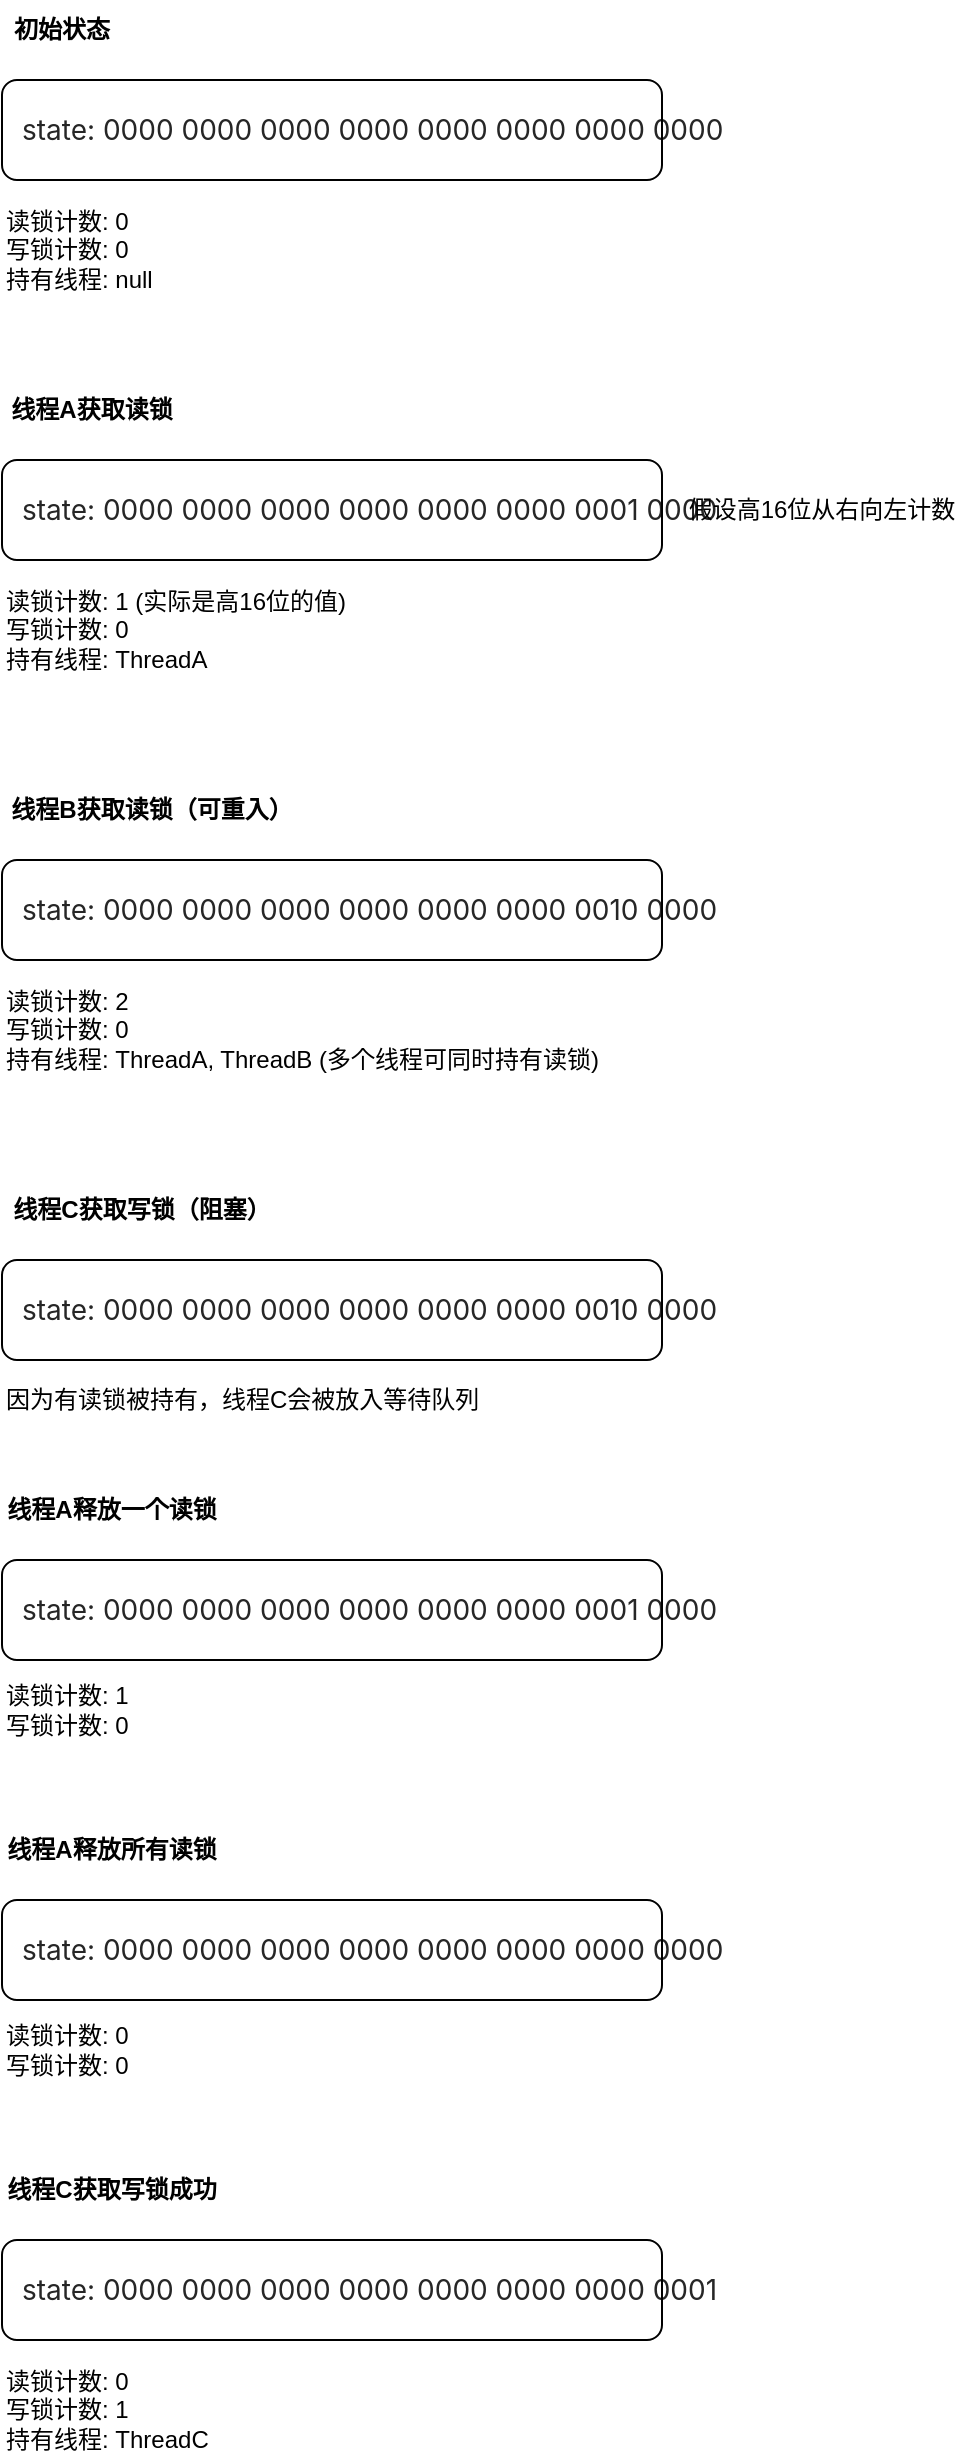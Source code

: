 <mxfile version="27.2.0">
  <diagram name="第 1 页" id="UUu-Jj6y3bTfBlUtvKG2">
    <mxGraphModel dx="1388" dy="673" grid="1" gridSize="10" guides="1" tooltips="1" connect="1" arrows="1" fold="1" page="1" pageScale="1" pageWidth="827" pageHeight="1169" math="0" shadow="0">
      <root>
        <mxCell id="0" />
        <mxCell id="1" parent="0" />
        <mxCell id="uwLhFG13DG_OA8l8_4Pm-31" value="" style="group" parent="1" vertex="1" connectable="0">
          <mxGeometry x="190" y="60" width="330" height="150" as="geometry" />
        </mxCell>
        <mxCell id="uwLhFG13DG_OA8l8_4Pm-1" value="" style="rounded=1;whiteSpace=wrap;html=1;" parent="uwLhFG13DG_OA8l8_4Pm-31" vertex="1">
          <mxGeometry y="40" width="330" height="50" as="geometry" />
        </mxCell>
        <mxCell id="uwLhFG13DG_OA8l8_4Pm-2" value="&lt;span style=&quot;color: rgba(0, 0, 0, 0.85); font-family: -apple-system, BlinkMacSystemFont, &amp;quot;Segoe UI&amp;quot;, Roboto, &amp;quot;Helvetica Neue&amp;quot;, Arial, &amp;quot;Noto Sans&amp;quot;, sans-serif, &amp;quot;Apple Color Emoji&amp;quot;, &amp;quot;Segoe UI Emoji&amp;quot;, &amp;quot;Segoe UI Symbol&amp;quot;, &amp;quot;Noto Color Emoji&amp;quot;; font-size: 14px; white-space: pre;&quot;&gt;state: 0000 0000 0000 0000 0000 0000 0000 0000&lt;br&gt;&lt;/span&gt;" style="text;strokeColor=none;align=left;fillColor=none;html=1;verticalAlign=middle;whiteSpace=wrap;rounded=0;" parent="uwLhFG13DG_OA8l8_4Pm-31" vertex="1">
          <mxGeometry x="7.5" y="50" width="315" height="30" as="geometry" />
        </mxCell>
        <mxCell id="uwLhFG13DG_OA8l8_4Pm-4" value="&lt;div&gt;读锁计数: 0&lt;/div&gt;&lt;div&gt;写锁计数: 0&lt;/div&gt;&lt;div&gt;持有线程: null&lt;/div&gt;" style="text;strokeColor=none;align=left;fillColor=none;html=1;verticalAlign=middle;whiteSpace=wrap;rounded=0;" parent="uwLhFG13DG_OA8l8_4Pm-31" vertex="1">
          <mxGeometry y="100" width="80" height="50" as="geometry" />
        </mxCell>
        <mxCell id="uwLhFG13DG_OA8l8_4Pm-5" value="&lt;b&gt;初始状态&lt;/b&gt;" style="text;strokeColor=none;align=center;fillColor=none;html=1;verticalAlign=middle;whiteSpace=wrap;rounded=0;" parent="uwLhFG13DG_OA8l8_4Pm-31" vertex="1">
          <mxGeometry width="60" height="30" as="geometry" />
        </mxCell>
        <mxCell id="uwLhFG13DG_OA8l8_4Pm-32" value="" style="group" parent="1" vertex="1" connectable="0">
          <mxGeometry x="190" y="250" width="480" height="150" as="geometry" />
        </mxCell>
        <mxCell id="uwLhFG13DG_OA8l8_4Pm-16" value="" style="rounded=1;whiteSpace=wrap;html=1;" parent="uwLhFG13DG_OA8l8_4Pm-32" vertex="1">
          <mxGeometry y="40" width="330" height="50" as="geometry" />
        </mxCell>
        <mxCell id="uwLhFG13DG_OA8l8_4Pm-18" value="&lt;div&gt;读锁计数: 1 (实际是高16位的值)&lt;/div&gt;&lt;div&gt;写锁计数: 0&lt;/div&gt;&lt;div&gt;持有线程: ThreadA&lt;/div&gt;" style="text;strokeColor=none;align=left;fillColor=none;html=1;verticalAlign=middle;whiteSpace=wrap;rounded=0;" parent="uwLhFG13DG_OA8l8_4Pm-32" vertex="1">
          <mxGeometry y="100" width="180" height="50" as="geometry" />
        </mxCell>
        <mxCell id="uwLhFG13DG_OA8l8_4Pm-19" value="&lt;b&gt;线程A获取读锁&lt;/b&gt;" style="text;strokeColor=none;align=center;fillColor=none;html=1;verticalAlign=middle;whiteSpace=wrap;rounded=0;" parent="uwLhFG13DG_OA8l8_4Pm-32" vertex="1">
          <mxGeometry width="90" height="30" as="geometry" />
        </mxCell>
        <mxCell id="uwLhFG13DG_OA8l8_4Pm-21" value="假设高16位从右向左计数" style="text;strokeColor=none;align=center;fillColor=none;html=1;verticalAlign=middle;whiteSpace=wrap;rounded=0;" parent="uwLhFG13DG_OA8l8_4Pm-32" vertex="1">
          <mxGeometry x="340" y="50" width="140" height="30" as="geometry" />
        </mxCell>
        <mxCell id="uwLhFG13DG_OA8l8_4Pm-22" value="&lt;span style=&quot;color: rgba(0, 0, 0, 0.85); font-family: -apple-system, BlinkMacSystemFont, &amp;quot;Segoe UI&amp;quot;, Roboto, &amp;quot;Helvetica Neue&amp;quot;, Arial, &amp;quot;Noto Sans&amp;quot;, sans-serif, &amp;quot;Apple Color Emoji&amp;quot;, &amp;quot;Segoe UI Emoji&amp;quot;, &amp;quot;Segoe UI Symbol&amp;quot;, &amp;quot;Noto Color Emoji&amp;quot;; font-size: 14px; white-space: pre;&quot;&gt;state: 0000 0000 0000 0000 0000 0000 0001 0000&lt;br&gt;&lt;/span&gt;" style="text;strokeColor=none;align=left;fillColor=none;html=1;verticalAlign=middle;whiteSpace=wrap;rounded=0;" parent="uwLhFG13DG_OA8l8_4Pm-32" vertex="1">
          <mxGeometry x="7.5" y="50" width="315" height="30" as="geometry" />
        </mxCell>
        <mxCell id="uwLhFG13DG_OA8l8_4Pm-33" value="" style="group" parent="1" vertex="1" connectable="0">
          <mxGeometry x="190" y="450" width="330" height="150" as="geometry" />
        </mxCell>
        <mxCell id="uwLhFG13DG_OA8l8_4Pm-25" value="" style="rounded=1;whiteSpace=wrap;html=1;" parent="uwLhFG13DG_OA8l8_4Pm-33" vertex="1">
          <mxGeometry y="40" width="330" height="50" as="geometry" />
        </mxCell>
        <mxCell id="uwLhFG13DG_OA8l8_4Pm-26" value="&lt;div&gt;读锁计数: 2&lt;/div&gt;&lt;div&gt;写锁计数: 0&lt;/div&gt;&lt;div&gt;持有线程: ThreadA, ThreadB (多个线程可同时持有读锁)&lt;/div&gt;" style="text;strokeColor=none;align=left;fillColor=none;html=1;verticalAlign=middle;whiteSpace=wrap;rounded=0;" parent="uwLhFG13DG_OA8l8_4Pm-33" vertex="1">
          <mxGeometry y="100" width="310" height="50" as="geometry" />
        </mxCell>
        <mxCell id="uwLhFG13DG_OA8l8_4Pm-27" value="&lt;b&gt;线程B获取读锁（可重入）&lt;/b&gt;" style="text;strokeColor=none;align=center;fillColor=none;html=1;verticalAlign=middle;whiteSpace=wrap;rounded=0;" parent="uwLhFG13DG_OA8l8_4Pm-33" vertex="1">
          <mxGeometry width="150" height="30" as="geometry" />
        </mxCell>
        <mxCell id="uwLhFG13DG_OA8l8_4Pm-29" value="&lt;span style=&quot;color: rgba(0, 0, 0, 0.85); font-family: -apple-system, BlinkMacSystemFont, &amp;quot;Segoe UI&amp;quot;, Roboto, &amp;quot;Helvetica Neue&amp;quot;, Arial, &amp;quot;Noto Sans&amp;quot;, sans-serif, &amp;quot;Apple Color Emoji&amp;quot;, &amp;quot;Segoe UI Emoji&amp;quot;, &amp;quot;Segoe UI Symbol&amp;quot;, &amp;quot;Noto Color Emoji&amp;quot;; font-size: 14px; white-space: pre;&quot;&gt;state: 0000 0000 0000 0000 0000 0000 0010 0000&lt;br&gt;&lt;/span&gt;" style="text;strokeColor=none;align=left;fillColor=none;html=1;verticalAlign=middle;whiteSpace=wrap;rounded=0;" parent="uwLhFG13DG_OA8l8_4Pm-33" vertex="1">
          <mxGeometry x="7.5" y="50" width="315" height="30" as="geometry" />
        </mxCell>
        <mxCell id="uwLhFG13DG_OA8l8_4Pm-39" value="" style="group" parent="1" vertex="1" connectable="0">
          <mxGeometry x="190" y="650" width="330" height="120" as="geometry" />
        </mxCell>
        <mxCell id="uwLhFG13DG_OA8l8_4Pm-35" value="" style="rounded=1;whiteSpace=wrap;html=1;" parent="uwLhFG13DG_OA8l8_4Pm-39" vertex="1">
          <mxGeometry y="40" width="330" height="50" as="geometry" />
        </mxCell>
        <mxCell id="uwLhFG13DG_OA8l8_4Pm-36" value="因为有读锁被持有，线程C会被放入等待队列" style="text;strokeColor=none;align=left;fillColor=none;html=1;verticalAlign=middle;whiteSpace=wrap;rounded=0;" parent="uwLhFG13DG_OA8l8_4Pm-39" vertex="1">
          <mxGeometry y="100" width="250" height="20" as="geometry" />
        </mxCell>
        <mxCell id="uwLhFG13DG_OA8l8_4Pm-37" value="&lt;b&gt;线程C获取写锁（阻塞）&lt;/b&gt;" style="text;strokeColor=none;align=center;fillColor=none;html=1;verticalAlign=middle;whiteSpace=wrap;rounded=0;" parent="uwLhFG13DG_OA8l8_4Pm-39" vertex="1">
          <mxGeometry width="140" height="30" as="geometry" />
        </mxCell>
        <mxCell id="uwLhFG13DG_OA8l8_4Pm-38" value="&lt;span style=&quot;color: rgba(0, 0, 0, 0.85); font-family: -apple-system, BlinkMacSystemFont, &amp;quot;Segoe UI&amp;quot;, Roboto, &amp;quot;Helvetica Neue&amp;quot;, Arial, &amp;quot;Noto Sans&amp;quot;, sans-serif, &amp;quot;Apple Color Emoji&amp;quot;, &amp;quot;Segoe UI Emoji&amp;quot;, &amp;quot;Segoe UI Symbol&amp;quot;, &amp;quot;Noto Color Emoji&amp;quot;; font-size: 14px; white-space: pre;&quot;&gt;state: 0000 0000 0000 0000 0000 0000 0010 0000&lt;br&gt;&lt;/span&gt;" style="text;strokeColor=none;align=left;fillColor=none;html=1;verticalAlign=middle;whiteSpace=wrap;rounded=0;" parent="uwLhFG13DG_OA8l8_4Pm-39" vertex="1">
          <mxGeometry x="7.5" y="50" width="315" height="30" as="geometry" />
        </mxCell>
        <mxCell id="uwLhFG13DG_OA8l8_4Pm-47" value="" style="group" parent="1" vertex="1" connectable="0">
          <mxGeometry x="190" y="800" width="330" height="130" as="geometry" />
        </mxCell>
        <mxCell id="uwLhFG13DG_OA8l8_4Pm-42" value="" style="rounded=1;whiteSpace=wrap;html=1;" parent="uwLhFG13DG_OA8l8_4Pm-47" vertex="1">
          <mxGeometry y="40" width="330" height="50" as="geometry" />
        </mxCell>
        <mxCell id="uwLhFG13DG_OA8l8_4Pm-43" value="&lt;div&gt;读锁计数: 1&lt;/div&gt;&lt;div&gt;写锁计数: 0&lt;/div&gt;" style="text;strokeColor=none;align=left;fillColor=none;html=1;verticalAlign=middle;whiteSpace=wrap;rounded=0;" parent="uwLhFG13DG_OA8l8_4Pm-47" vertex="1">
          <mxGeometry y="100" width="80" height="30" as="geometry" />
        </mxCell>
        <mxCell id="uwLhFG13DG_OA8l8_4Pm-45" value="&lt;span style=&quot;color: rgba(0, 0, 0, 0.85); font-family: -apple-system, BlinkMacSystemFont, &amp;quot;Segoe UI&amp;quot;, Roboto, &amp;quot;Helvetica Neue&amp;quot;, Arial, &amp;quot;Noto Sans&amp;quot;, sans-serif, &amp;quot;Apple Color Emoji&amp;quot;, &amp;quot;Segoe UI Emoji&amp;quot;, &amp;quot;Segoe UI Symbol&amp;quot;, &amp;quot;Noto Color Emoji&amp;quot;; font-size: 14px; white-space: pre;&quot;&gt;state: 0000 0000 0000 0000 0000 0000 0001 0000&lt;br&gt;&lt;/span&gt;" style="text;strokeColor=none;align=left;fillColor=none;html=1;verticalAlign=middle;whiteSpace=wrap;rounded=0;" parent="uwLhFG13DG_OA8l8_4Pm-47" vertex="1">
          <mxGeometry x="7.5" y="50" width="315" height="30" as="geometry" />
        </mxCell>
        <mxCell id="uwLhFG13DG_OA8l8_4Pm-46" value="&lt;b&gt;线程A释放一个读锁&lt;/b&gt;" style="text;strokeColor=none;align=center;fillColor=none;html=1;verticalAlign=middle;whiteSpace=wrap;rounded=0;" parent="uwLhFG13DG_OA8l8_4Pm-47" vertex="1">
          <mxGeometry width="110" height="30" as="geometry" />
        </mxCell>
        <mxCell id="uwLhFG13DG_OA8l8_4Pm-53" value="" style="group" parent="1" vertex="1" connectable="0">
          <mxGeometry x="190" y="970" width="330" height="130" as="geometry" />
        </mxCell>
        <mxCell id="uwLhFG13DG_OA8l8_4Pm-49" value="" style="rounded=1;whiteSpace=wrap;html=1;" parent="uwLhFG13DG_OA8l8_4Pm-53" vertex="1">
          <mxGeometry y="40" width="330" height="50" as="geometry" />
        </mxCell>
        <mxCell id="uwLhFG13DG_OA8l8_4Pm-50" value="&lt;span style=&quot;color: rgba(0, 0, 0, 0.85); font-family: -apple-system, BlinkMacSystemFont, &amp;quot;Segoe UI&amp;quot;, Roboto, &amp;quot;Helvetica Neue&amp;quot;, Arial, &amp;quot;Noto Sans&amp;quot;, sans-serif, &amp;quot;Apple Color Emoji&amp;quot;, &amp;quot;Segoe UI Emoji&amp;quot;, &amp;quot;Segoe UI Symbol&amp;quot;, &amp;quot;Noto Color Emoji&amp;quot;; font-size: 14px; white-space: pre;&quot;&gt;state: 0000 0000 0000 0000 0000 0000 0000 0000&lt;br&gt;&lt;/span&gt;" style="text;strokeColor=none;align=left;fillColor=none;html=1;verticalAlign=middle;whiteSpace=wrap;rounded=0;" parent="uwLhFG13DG_OA8l8_4Pm-53" vertex="1">
          <mxGeometry x="7.5" y="50" width="315" height="30" as="geometry" />
        </mxCell>
        <mxCell id="uwLhFG13DG_OA8l8_4Pm-51" value="&lt;div&gt;读锁计数: 0&lt;/div&gt;&lt;div&gt;写锁计数: 0&lt;/div&gt;" style="text;strokeColor=none;align=left;fillColor=none;html=1;verticalAlign=middle;whiteSpace=wrap;rounded=0;" parent="uwLhFG13DG_OA8l8_4Pm-53" vertex="1">
          <mxGeometry y="100" width="80" height="30" as="geometry" />
        </mxCell>
        <mxCell id="uwLhFG13DG_OA8l8_4Pm-52" value="&lt;b&gt;线程A释放所有读锁&lt;/b&gt;" style="text;strokeColor=none;align=center;fillColor=none;html=1;verticalAlign=middle;whiteSpace=wrap;rounded=0;" parent="uwLhFG13DG_OA8l8_4Pm-53" vertex="1">
          <mxGeometry width="110" height="30" as="geometry" />
        </mxCell>
        <mxCell id="uwLhFG13DG_OA8l8_4Pm-59" value="" style="group" parent="1" vertex="1" connectable="0">
          <mxGeometry x="190" y="1140" width="330" height="150" as="geometry" />
        </mxCell>
        <mxCell id="uwLhFG13DG_OA8l8_4Pm-55" value="" style="rounded=1;whiteSpace=wrap;html=1;" parent="uwLhFG13DG_OA8l8_4Pm-59" vertex="1">
          <mxGeometry y="40" width="330" height="50" as="geometry" />
        </mxCell>
        <mxCell id="uwLhFG13DG_OA8l8_4Pm-56" value="&lt;div&gt;读锁计数: 0&lt;/div&gt;&lt;div&gt;写锁计数: 1&lt;/div&gt;&lt;div&gt;持有线程: ThreadC&lt;/div&gt;" style="text;strokeColor=none;align=left;fillColor=none;html=1;verticalAlign=middle;whiteSpace=wrap;rounded=0;" parent="uwLhFG13DG_OA8l8_4Pm-59" vertex="1">
          <mxGeometry y="100" width="110" height="50" as="geometry" />
        </mxCell>
        <mxCell id="uwLhFG13DG_OA8l8_4Pm-57" value="&lt;b&gt;线程C获取写锁成功&lt;/b&gt;" style="text;strokeColor=none;align=center;fillColor=none;html=1;verticalAlign=middle;whiteSpace=wrap;rounded=0;" parent="uwLhFG13DG_OA8l8_4Pm-59" vertex="1">
          <mxGeometry width="110" height="30" as="geometry" />
        </mxCell>
        <mxCell id="uwLhFG13DG_OA8l8_4Pm-58" value="&lt;span style=&quot;color: rgba(0, 0, 0, 0.85); font-family: -apple-system, BlinkMacSystemFont, &amp;quot;Segoe UI&amp;quot;, Roboto, &amp;quot;Helvetica Neue&amp;quot;, Arial, &amp;quot;Noto Sans&amp;quot;, sans-serif, &amp;quot;Apple Color Emoji&amp;quot;, &amp;quot;Segoe UI Emoji&amp;quot;, &amp;quot;Segoe UI Symbol&amp;quot;, &amp;quot;Noto Color Emoji&amp;quot;; font-size: 14px; white-space: pre;&quot;&gt;state: 0000 0000 0000 0000 0000 0000 0000 0001&lt;br&gt;&lt;/span&gt;" style="text;strokeColor=none;align=left;fillColor=none;html=1;verticalAlign=middle;whiteSpace=wrap;rounded=0;" parent="uwLhFG13DG_OA8l8_4Pm-59" vertex="1">
          <mxGeometry x="7.5" y="50" width="315" height="30" as="geometry" />
        </mxCell>
      </root>
    </mxGraphModel>
  </diagram>
</mxfile>
